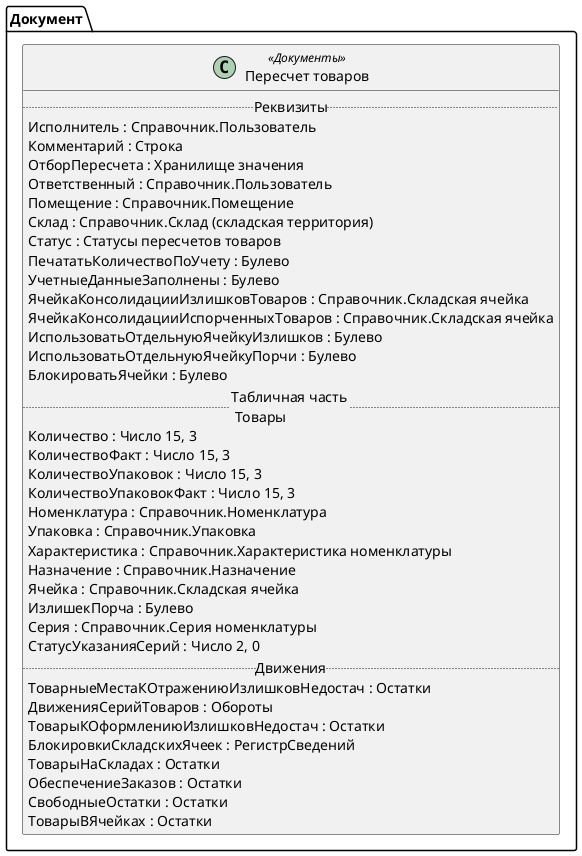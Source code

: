 ﻿@startuml ПересчетТоваров
'!include templates.wsd
'..\include templates.wsd
class Документ.ПересчетТоваров as "Пересчет товаров" <<Документы>>
{
..Реквизиты..
Исполнитель : Справочник.Пользователь
Комментарий : Строка
ОтборПересчета : Хранилище значения
Ответственный : Справочник.Пользователь
Помещение : Справочник.Помещение
Склад : Справочник.Склад (складская территория)
Статус : Статусы пересчетов товаров
ПечататьКоличествоПоУчету : Булево
УчетныеДанныеЗаполнены : Булево
ЯчейкаКонсолидацииИзлишковТоваров : Справочник.Складская ячейка
ЯчейкаКонсолидацииИспорченныхТоваров : Справочник.Складская ячейка
ИспользоватьОтдельнуюЯчейкуИзлишков : Булево
ИспользоватьОтдельнуюЯчейкуПорчи : Булево
БлокироватьЯчейки : Булево
..Табличная часть \n Товары..
Количество : Число 15, 3
КоличествоФакт : Число 15, 3
КоличествоУпаковок : Число 15, 3
КоличествоУпаковокФакт : Число 15, 3
Номенклатура : Справочник.Номенклатура
Упаковка : Справочник.Упаковка
Характеристика : Справочник.Характеристика номенклатуры
Назначение : Справочник.Назначение
Ячейка : Справочник.Складская ячейка
ИзлишекПорча : Булево
Серия : Справочник.Серия номенклатуры
СтатусУказанияСерий : Число 2, 0
..Движения..
ТоварныеМестаКОтражениюИзлишковНедостач : Остатки
ДвиженияСерийТоваров : Обороты
ТоварыКОформлениюИзлишковНедостач : Остатки
БлокировкиСкладскихЯчеек : РегистрСведений
ТоварыНаСкладах : Остатки
ОбеспечениеЗаказов : Остатки
СвободныеОстатки : Остатки
ТоварыВЯчейках : Остатки
}
@enduml
